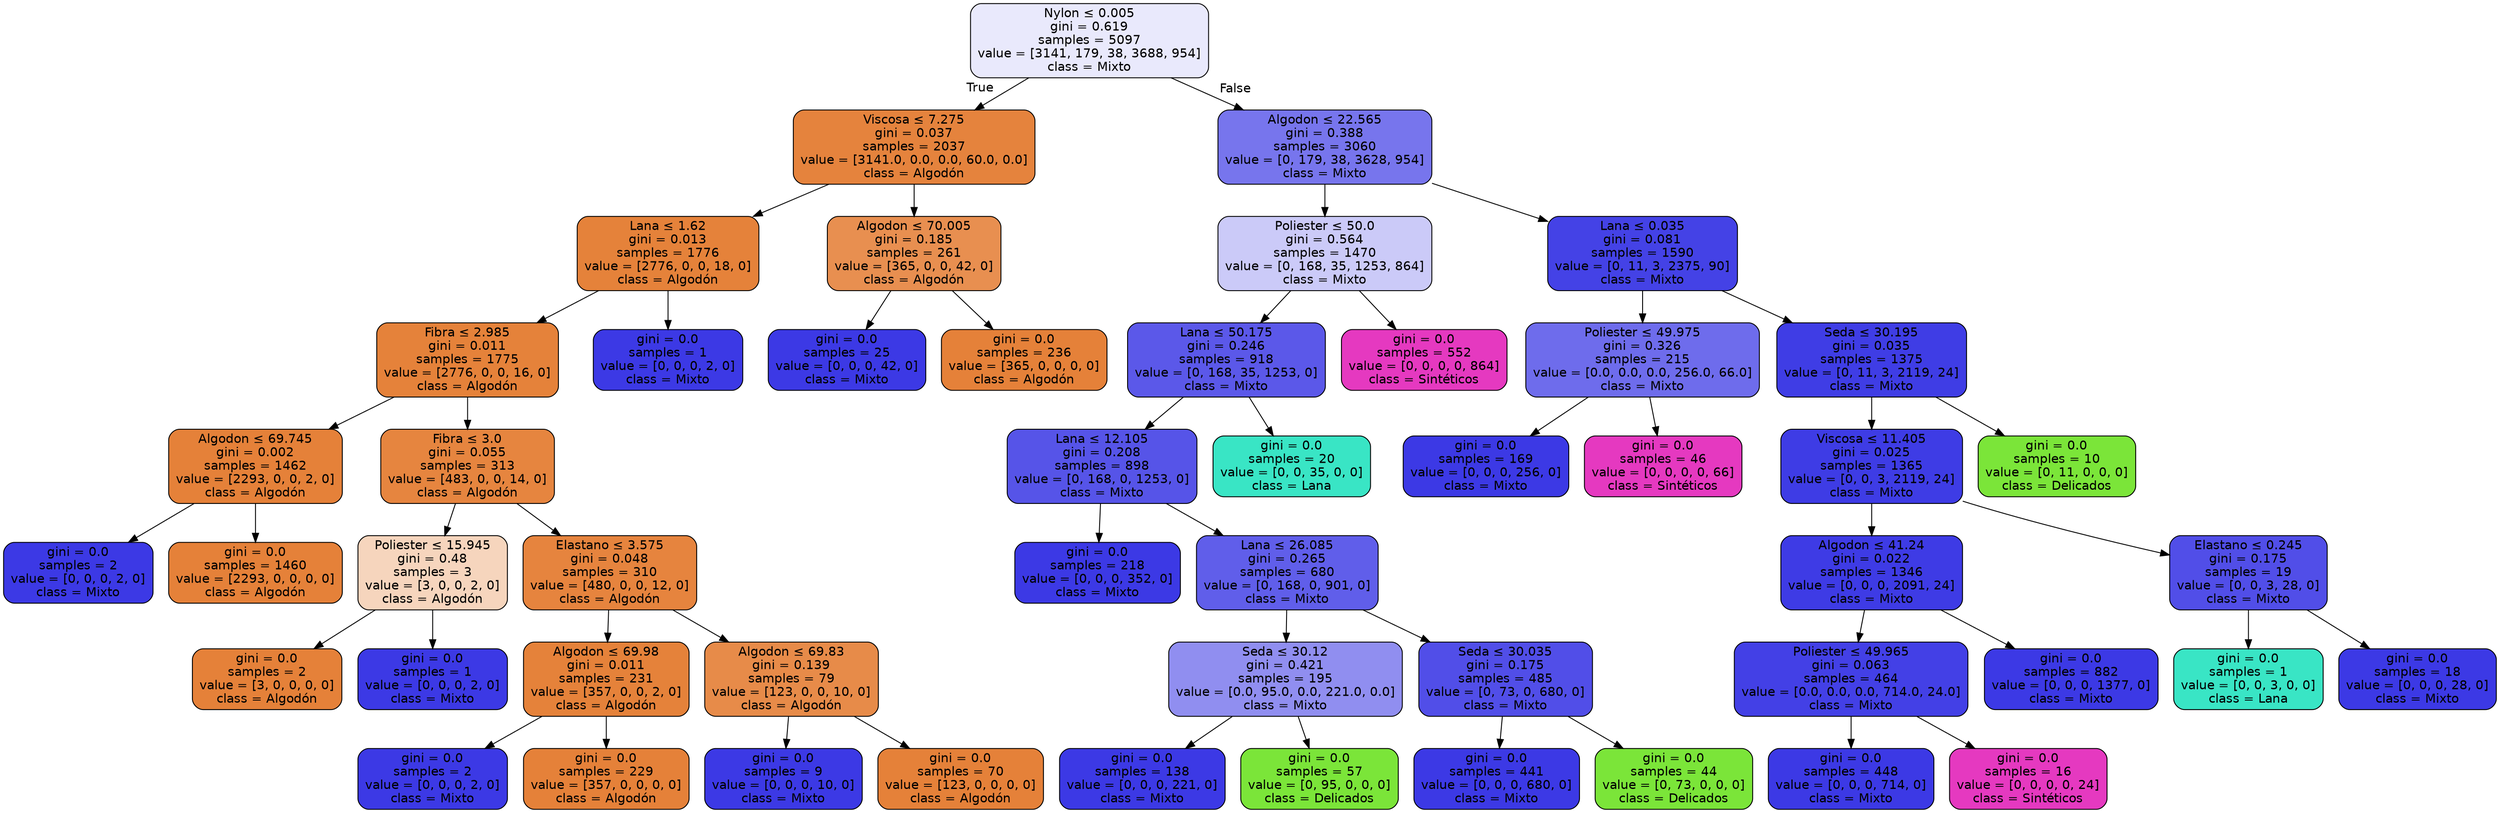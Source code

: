 digraph Tree {
node [shape=box, style="filled, rounded", color="black", fontname="helvetica"] ;
edge [fontname="helvetica"] ;
0 [label=<Nylon &le; 0.005<br/>gini = 0.619<br/>samples = 5097<br/>value = [3141, 179, 38, 3688, 954]<br/>class = Mixto>, fillcolor="#e9e9fc"] ;
1 [label=<Viscosa &le; 7.275<br/>gini = 0.037<br/>samples = 2037<br/>value = [3141.0, 0.0, 0.0, 60.0, 0.0]<br/>class = Algodón>, fillcolor="#e5833d"] ;
0 -> 1 [labeldistance=2.5, labelangle=45, headlabel="True"] ;
2 [label=<Lana &le; 1.62<br/>gini = 0.013<br/>samples = 1776<br/>value = [2776, 0, 0, 18, 0]<br/>class = Algodón>, fillcolor="#e5823a"] ;
1 -> 2 ;
3 [label=<Fibra &le; 2.985<br/>gini = 0.011<br/>samples = 1775<br/>value = [2776, 0, 0, 16, 0]<br/>class = Algodón>, fillcolor="#e5823a"] ;
2 -> 3 ;
4 [label=<Algodon &le; 69.745<br/>gini = 0.002<br/>samples = 1462<br/>value = [2293, 0, 0, 2, 0]<br/>class = Algodón>, fillcolor="#e58139"] ;
3 -> 4 ;
5 [label=<gini = 0.0<br/>samples = 2<br/>value = [0, 0, 0, 2, 0]<br/>class = Mixto>, fillcolor="#3c39e5"] ;
4 -> 5 ;
6 [label=<gini = 0.0<br/>samples = 1460<br/>value = [2293, 0, 0, 0, 0]<br/>class = Algodón>, fillcolor="#e58139"] ;
4 -> 6 ;
7 [label=<Fibra &le; 3.0<br/>gini = 0.055<br/>samples = 313<br/>value = [483, 0, 0, 14, 0]<br/>class = Algodón>, fillcolor="#e6853f"] ;
3 -> 7 ;
8 [label=<Poliester &le; 15.945<br/>gini = 0.48<br/>samples = 3<br/>value = [3, 0, 0, 2, 0]<br/>class = Algodón>, fillcolor="#f6d5bd"] ;
7 -> 8 ;
9 [label=<gini = 0.0<br/>samples = 2<br/>value = [3, 0, 0, 0, 0]<br/>class = Algodón>, fillcolor="#e58139"] ;
8 -> 9 ;
10 [label=<gini = 0.0<br/>samples = 1<br/>value = [0, 0, 0, 2, 0]<br/>class = Mixto>, fillcolor="#3c39e5"] ;
8 -> 10 ;
11 [label=<Elastano &le; 3.575<br/>gini = 0.048<br/>samples = 310<br/>value = [480, 0, 0, 12, 0]<br/>class = Algodón>, fillcolor="#e6843e"] ;
7 -> 11 ;
12 [label=<Algodon &le; 69.98<br/>gini = 0.011<br/>samples = 231<br/>value = [357, 0, 0, 2, 0]<br/>class = Algodón>, fillcolor="#e5823a"] ;
11 -> 12 ;
13 [label=<gini = 0.0<br/>samples = 2<br/>value = [0, 0, 0, 2, 0]<br/>class = Mixto>, fillcolor="#3c39e5"] ;
12 -> 13 ;
14 [label=<gini = 0.0<br/>samples = 229<br/>value = [357, 0, 0, 0, 0]<br/>class = Algodón>, fillcolor="#e58139"] ;
12 -> 14 ;
15 [label=<Algodon &le; 69.83<br/>gini = 0.139<br/>samples = 79<br/>value = [123, 0, 0, 10, 0]<br/>class = Algodón>, fillcolor="#e78b49"] ;
11 -> 15 ;
16 [label=<gini = 0.0<br/>samples = 9<br/>value = [0, 0, 0, 10, 0]<br/>class = Mixto>, fillcolor="#3c39e5"] ;
15 -> 16 ;
17 [label=<gini = 0.0<br/>samples = 70<br/>value = [123, 0, 0, 0, 0]<br/>class = Algodón>, fillcolor="#e58139"] ;
15 -> 17 ;
18 [label=<gini = 0.0<br/>samples = 1<br/>value = [0, 0, 0, 2, 0]<br/>class = Mixto>, fillcolor="#3c39e5"] ;
2 -> 18 ;
19 [label=<Algodon &le; 70.005<br/>gini = 0.185<br/>samples = 261<br/>value = [365, 0, 0, 42, 0]<br/>class = Algodón>, fillcolor="#e88f50"] ;
1 -> 19 ;
20 [label=<gini = 0.0<br/>samples = 25<br/>value = [0, 0, 0, 42, 0]<br/>class = Mixto>, fillcolor="#3c39e5"] ;
19 -> 20 ;
21 [label=<gini = 0.0<br/>samples = 236<br/>value = [365, 0, 0, 0, 0]<br/>class = Algodón>, fillcolor="#e58139"] ;
19 -> 21 ;
22 [label=<Algodon &le; 22.565<br/>gini = 0.388<br/>samples = 3060<br/>value = [0, 179, 38, 3628, 954]<br/>class = Mixto>, fillcolor="#7775ed"] ;
0 -> 22 [labeldistance=2.5, labelangle=-45, headlabel="False"] ;
23 [label=<Poliester &le; 50.0<br/>gini = 0.564<br/>samples = 1470<br/>value = [0, 168, 35, 1253, 864]<br/>class = Mixto>, fillcolor="#cbcaf8"] ;
22 -> 23 ;
24 [label=<Lana &le; 50.175<br/>gini = 0.246<br/>samples = 918<br/>value = [0, 168, 35, 1253, 0]<br/>class = Mixto>, fillcolor="#5b58e9"] ;
23 -> 24 ;
25 [label=<Lana &le; 12.105<br/>gini = 0.208<br/>samples = 898<br/>value = [0, 168, 0, 1253, 0]<br/>class = Mixto>, fillcolor="#5654e8"] ;
24 -> 25 ;
26 [label=<gini = 0.0<br/>samples = 218<br/>value = [0, 0, 0, 352, 0]<br/>class = Mixto>, fillcolor="#3c39e5"] ;
25 -> 26 ;
27 [label=<Lana &le; 26.085<br/>gini = 0.265<br/>samples = 680<br/>value = [0, 168, 0, 901, 0]<br/>class = Mixto>, fillcolor="#605eea"] ;
25 -> 27 ;
28 [label=<Seda &le; 30.12<br/>gini = 0.421<br/>samples = 195<br/>value = [0.0, 95.0, 0.0, 221.0, 0.0]<br/>class = Mixto>, fillcolor="#908ef0"] ;
27 -> 28 ;
29 [label=<gini = 0.0<br/>samples = 138<br/>value = [0, 0, 0, 221, 0]<br/>class = Mixto>, fillcolor="#3c39e5"] ;
28 -> 29 ;
30 [label=<gini = 0.0<br/>samples = 57<br/>value = [0, 95, 0, 0, 0]<br/>class = Delicados>, fillcolor="#7be539"] ;
28 -> 30 ;
31 [label=<Seda &le; 30.035<br/>gini = 0.175<br/>samples = 485<br/>value = [0, 73, 0, 680, 0]<br/>class = Mixto>, fillcolor="#514ee8"] ;
27 -> 31 ;
32 [label=<gini = 0.0<br/>samples = 441<br/>value = [0, 0, 0, 680, 0]<br/>class = Mixto>, fillcolor="#3c39e5"] ;
31 -> 32 ;
33 [label=<gini = 0.0<br/>samples = 44<br/>value = [0, 73, 0, 0, 0]<br/>class = Delicados>, fillcolor="#7be539"] ;
31 -> 33 ;
34 [label=<gini = 0.0<br/>samples = 20<br/>value = [0, 0, 35, 0, 0]<br/>class = Lana>, fillcolor="#39e5c5"] ;
24 -> 34 ;
35 [label=<gini = 0.0<br/>samples = 552<br/>value = [0, 0, 0, 0, 864]<br/>class = Sintéticos>, fillcolor="#e539c0"] ;
23 -> 35 ;
36 [label=<Lana &le; 0.035<br/>gini = 0.081<br/>samples = 1590<br/>value = [0, 11, 3, 2375, 90]<br/>class = Mixto>, fillcolor="#4442e6"] ;
22 -> 36 ;
37 [label=<Poliester &le; 49.975<br/>gini = 0.326<br/>samples = 215<br/>value = [0.0, 0.0, 0.0, 256.0, 66.0]<br/>class = Mixto>, fillcolor="#6e6cec"] ;
36 -> 37 ;
38 [label=<gini = 0.0<br/>samples = 169<br/>value = [0, 0, 0, 256, 0]<br/>class = Mixto>, fillcolor="#3c39e5"] ;
37 -> 38 ;
39 [label=<gini = 0.0<br/>samples = 46<br/>value = [0, 0, 0, 0, 66]<br/>class = Sintéticos>, fillcolor="#e539c0"] ;
37 -> 39 ;
40 [label=<Seda &le; 30.195<br/>gini = 0.035<br/>samples = 1375<br/>value = [0, 11, 3, 2119, 24]<br/>class = Mixto>, fillcolor="#3f3de5"] ;
36 -> 40 ;
41 [label=<Viscosa &le; 11.405<br/>gini = 0.025<br/>samples = 1365<br/>value = [0, 0, 3, 2119, 24]<br/>class = Mixto>, fillcolor="#3e3ce5"] ;
40 -> 41 ;
42 [label=<Algodon &le; 41.24<br/>gini = 0.022<br/>samples = 1346<br/>value = [0, 0, 0, 2091, 24]<br/>class = Mixto>, fillcolor="#3e3be5"] ;
41 -> 42 ;
43 [label=<Poliester &le; 49.965<br/>gini = 0.063<br/>samples = 464<br/>value = [0.0, 0.0, 0.0, 714.0, 24.0]<br/>class = Mixto>, fillcolor="#4340e6"] ;
42 -> 43 ;
44 [label=<gini = 0.0<br/>samples = 448<br/>value = [0, 0, 0, 714, 0]<br/>class = Mixto>, fillcolor="#3c39e5"] ;
43 -> 44 ;
45 [label=<gini = 0.0<br/>samples = 16<br/>value = [0, 0, 0, 0, 24]<br/>class = Sintéticos>, fillcolor="#e539c0"] ;
43 -> 45 ;
46 [label=<gini = 0.0<br/>samples = 882<br/>value = [0, 0, 0, 1377, 0]<br/>class = Mixto>, fillcolor="#3c39e5"] ;
42 -> 46 ;
47 [label=<Elastano &le; 0.245<br/>gini = 0.175<br/>samples = 19<br/>value = [0, 0, 3, 28, 0]<br/>class = Mixto>, fillcolor="#514ee8"] ;
41 -> 47 ;
48 [label=<gini = 0.0<br/>samples = 1<br/>value = [0, 0, 3, 0, 0]<br/>class = Lana>, fillcolor="#39e5c5"] ;
47 -> 48 ;
49 [label=<gini = 0.0<br/>samples = 18<br/>value = [0, 0, 0, 28, 0]<br/>class = Mixto>, fillcolor="#3c39e5"] ;
47 -> 49 ;
50 [label=<gini = 0.0<br/>samples = 10<br/>value = [0, 11, 0, 0, 0]<br/>class = Delicados>, fillcolor="#7be539"] ;
40 -> 50 ;
}